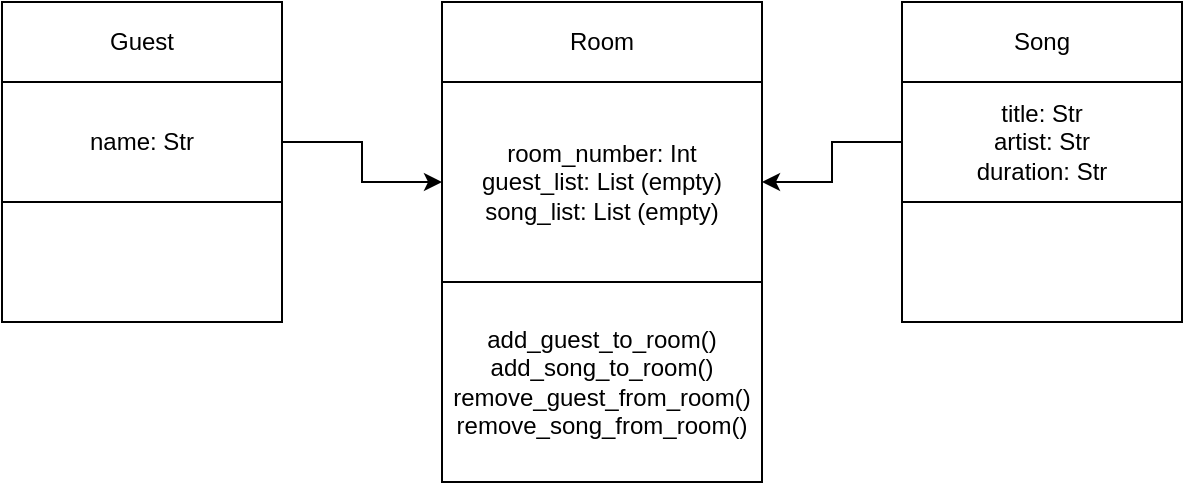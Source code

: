 <mxfile version="17.4.1" type="device"><diagram id="9kdn9lVJlxR5lj8kcfEA" name="Page-1"><mxGraphModel dx="946" dy="614" grid="1" gridSize="10" guides="1" tooltips="1" connect="1" arrows="1" fold="1" page="1" pageScale="1" pageWidth="827" pageHeight="1169" math="0" shadow="0"><root><mxCell id="0"/><mxCell id="1" parent="0"/><mxCell id="cp5a3ArQSztV2e3rx5_7-1" value="Guest" style="rounded=0;whiteSpace=wrap;html=1;" vertex="1" parent="1"><mxGeometry x="130" y="150" width="140" height="40" as="geometry"/></mxCell><mxCell id="cp5a3ArQSztV2e3rx5_7-2" value="Song" style="rounded=0;whiteSpace=wrap;html=1;" vertex="1" parent="1"><mxGeometry x="580" y="150" width="140" height="40" as="geometry"/></mxCell><mxCell id="cp5a3ArQSztV2e3rx5_7-3" value="Room" style="rounded=0;whiteSpace=wrap;html=1;" vertex="1" parent="1"><mxGeometry x="350" y="150" width="160" height="40" as="geometry"/></mxCell><mxCell id="cp5a3ArQSztV2e3rx5_7-4" value="room_number: Int&lt;br&gt;guest_list: List (empty)&lt;br&gt;song_list: List (empty)" style="rounded=0;whiteSpace=wrap;html=1;" vertex="1" parent="1"><mxGeometry x="350" y="190" width="160" height="100" as="geometry"/></mxCell><mxCell id="cp5a3ArQSztV2e3rx5_7-10" value="" style="edgeStyle=orthogonalEdgeStyle;rounded=0;orthogonalLoop=1;jettySize=auto;html=1;" edge="1" parent="1" source="cp5a3ArQSztV2e3rx5_7-5" target="cp5a3ArQSztV2e3rx5_7-4"><mxGeometry relative="1" as="geometry"/></mxCell><mxCell id="cp5a3ArQSztV2e3rx5_7-5" value="title: Str&lt;br&gt;artist: Str&lt;br&gt;duration: Str" style="rounded=0;whiteSpace=wrap;html=1;" vertex="1" parent="1"><mxGeometry x="580" y="190" width="140" height="60" as="geometry"/></mxCell><mxCell id="cp5a3ArQSztV2e3rx5_7-11" value="" style="edgeStyle=orthogonalEdgeStyle;rounded=0;orthogonalLoop=1;jettySize=auto;html=1;" edge="1" parent="1" source="cp5a3ArQSztV2e3rx5_7-6" target="cp5a3ArQSztV2e3rx5_7-4"><mxGeometry relative="1" as="geometry"/></mxCell><mxCell id="cp5a3ArQSztV2e3rx5_7-6" value="name: Str" style="rounded=0;whiteSpace=wrap;html=1;" vertex="1" parent="1"><mxGeometry x="130" y="190" width="140" height="60" as="geometry"/></mxCell><mxCell id="cp5a3ArQSztV2e3rx5_7-7" value="add_guest_to_room()&lt;br&gt;add_song_to_room()&lt;br&gt;remove_guest_from_room()&lt;br&gt;remove_song_from_room()" style="rounded=0;whiteSpace=wrap;html=1;" vertex="1" parent="1"><mxGeometry x="350" y="290" width="160" height="100" as="geometry"/></mxCell><mxCell id="cp5a3ArQSztV2e3rx5_7-8" value="" style="rounded=0;whiteSpace=wrap;html=1;" vertex="1" parent="1"><mxGeometry x="580" y="250" width="140" height="60" as="geometry"/></mxCell><mxCell id="cp5a3ArQSztV2e3rx5_7-9" value="" style="rounded=0;whiteSpace=wrap;html=1;" vertex="1" parent="1"><mxGeometry x="130" y="250" width="140" height="60" as="geometry"/></mxCell></root></mxGraphModel></diagram></mxfile>